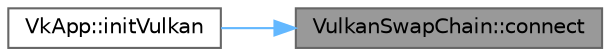 digraph "VulkanSwapChain::connect"
{
 // LATEX_PDF_SIZE
  bgcolor="transparent";
  edge [fontname=Helvetica,fontsize=10,labelfontname=Helvetica,labelfontsize=10];
  node [fontname=Helvetica,fontsize=10,shape=box,height=0.2,width=0.4];
  rankdir="RL";
  Node1 [id="Node000001",label="VulkanSwapChain::connect",height=0.2,width=0.4,color="gray40", fillcolor="grey60", style="filled", fontcolor="black",tooltip=" "];
  Node1 -> Node2 [id="edge1_Node000001_Node000002",dir="back",color="steelblue1",style="solid",tooltip=" "];
  Node2 [id="Node000002",label="VkApp::initVulkan",height=0.2,width=0.4,color="grey40", fillcolor="white", style="filled",URL="$class_vk_app.html#afd19e9b3fc6103893d6d4d85f4040f9e",tooltip="Setup the vulkan instance, enable required extensions and connect to the physical device (GPU)"];
}
